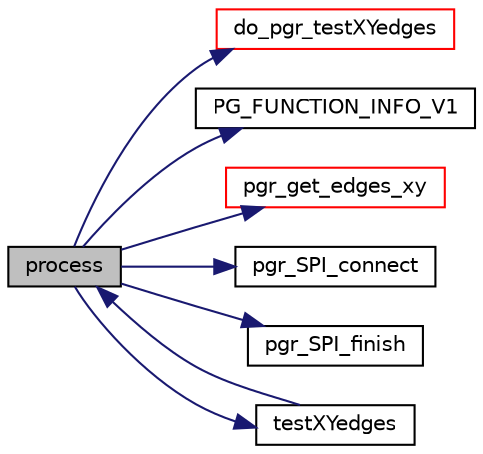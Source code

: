 digraph "process"
{
  edge [fontname="Helvetica",fontsize="10",labelfontname="Helvetica",labelfontsize="10"];
  node [fontname="Helvetica",fontsize="10",shape=record];
  rankdir="LR";
  Node4 [label="process",height=0.2,width=0.4,color="black", fillcolor="grey75", style="filled", fontcolor="black"];
  Node4 -> Node5 [color="midnightblue",fontsize="10",style="solid",fontname="Helvetica"];
  Node5 [label="do_pgr_testXYedges",height=0.2,width=0.4,color="red", fillcolor="white", style="filled",URL="$testXYedges__driver_8cpp.html#a321e9e233aaef7ffb5f581dd5060461d"];
  Node4 -> Node12 [color="midnightblue",fontsize="10",style="solid",fontname="Helvetica"];
  Node12 [label="PG_FUNCTION_INFO_V1",height=0.2,width=0.4,color="black", fillcolor="white", style="filled",URL="$testXYedges_8c.html#ad5ed59bfda17de279f0d969c921ca831"];
  Node4 -> Node13 [color="midnightblue",fontsize="10",style="solid",fontname="Helvetica"];
  Node13 [label="pgr_get_edges_xy",height=0.2,width=0.4,color="red", fillcolor="white", style="filled",URL="$edges__input_8c.html#a68e9476cc43d0bcc87a9f60734f76b38",tooltip="Edges with x, y vertices values. "];
  Node4 -> Node29 [color="midnightblue",fontsize="10",style="solid",fontname="Helvetica"];
  Node29 [label="pgr_SPI_connect",height=0.2,width=0.4,color="black", fillcolor="white", style="filled",URL="$postgres__connection_8c.html#aef5deb780b1cf78c56b1794ab826ac64"];
  Node4 -> Node30 [color="midnightblue",fontsize="10",style="solid",fontname="Helvetica"];
  Node30 [label="pgr_SPI_finish",height=0.2,width=0.4,color="black", fillcolor="white", style="filled",URL="$postgres__connection_8c.html#ae36e7862564b5e72c25c9e26ae8e355f"];
  Node4 -> Node31 [color="midnightblue",fontsize="10",style="solid",fontname="Helvetica"];
  Node31 [label="testXYedges",height=0.2,width=0.4,color="black", fillcolor="white", style="filled",URL="$testXYedges_8c.html#a4ca4a7c32f1fbc11ed4b5774a4f4f8d7"];
  Node31 -> Node4 [color="midnightblue",fontsize="10",style="solid",fontname="Helvetica"];
}
